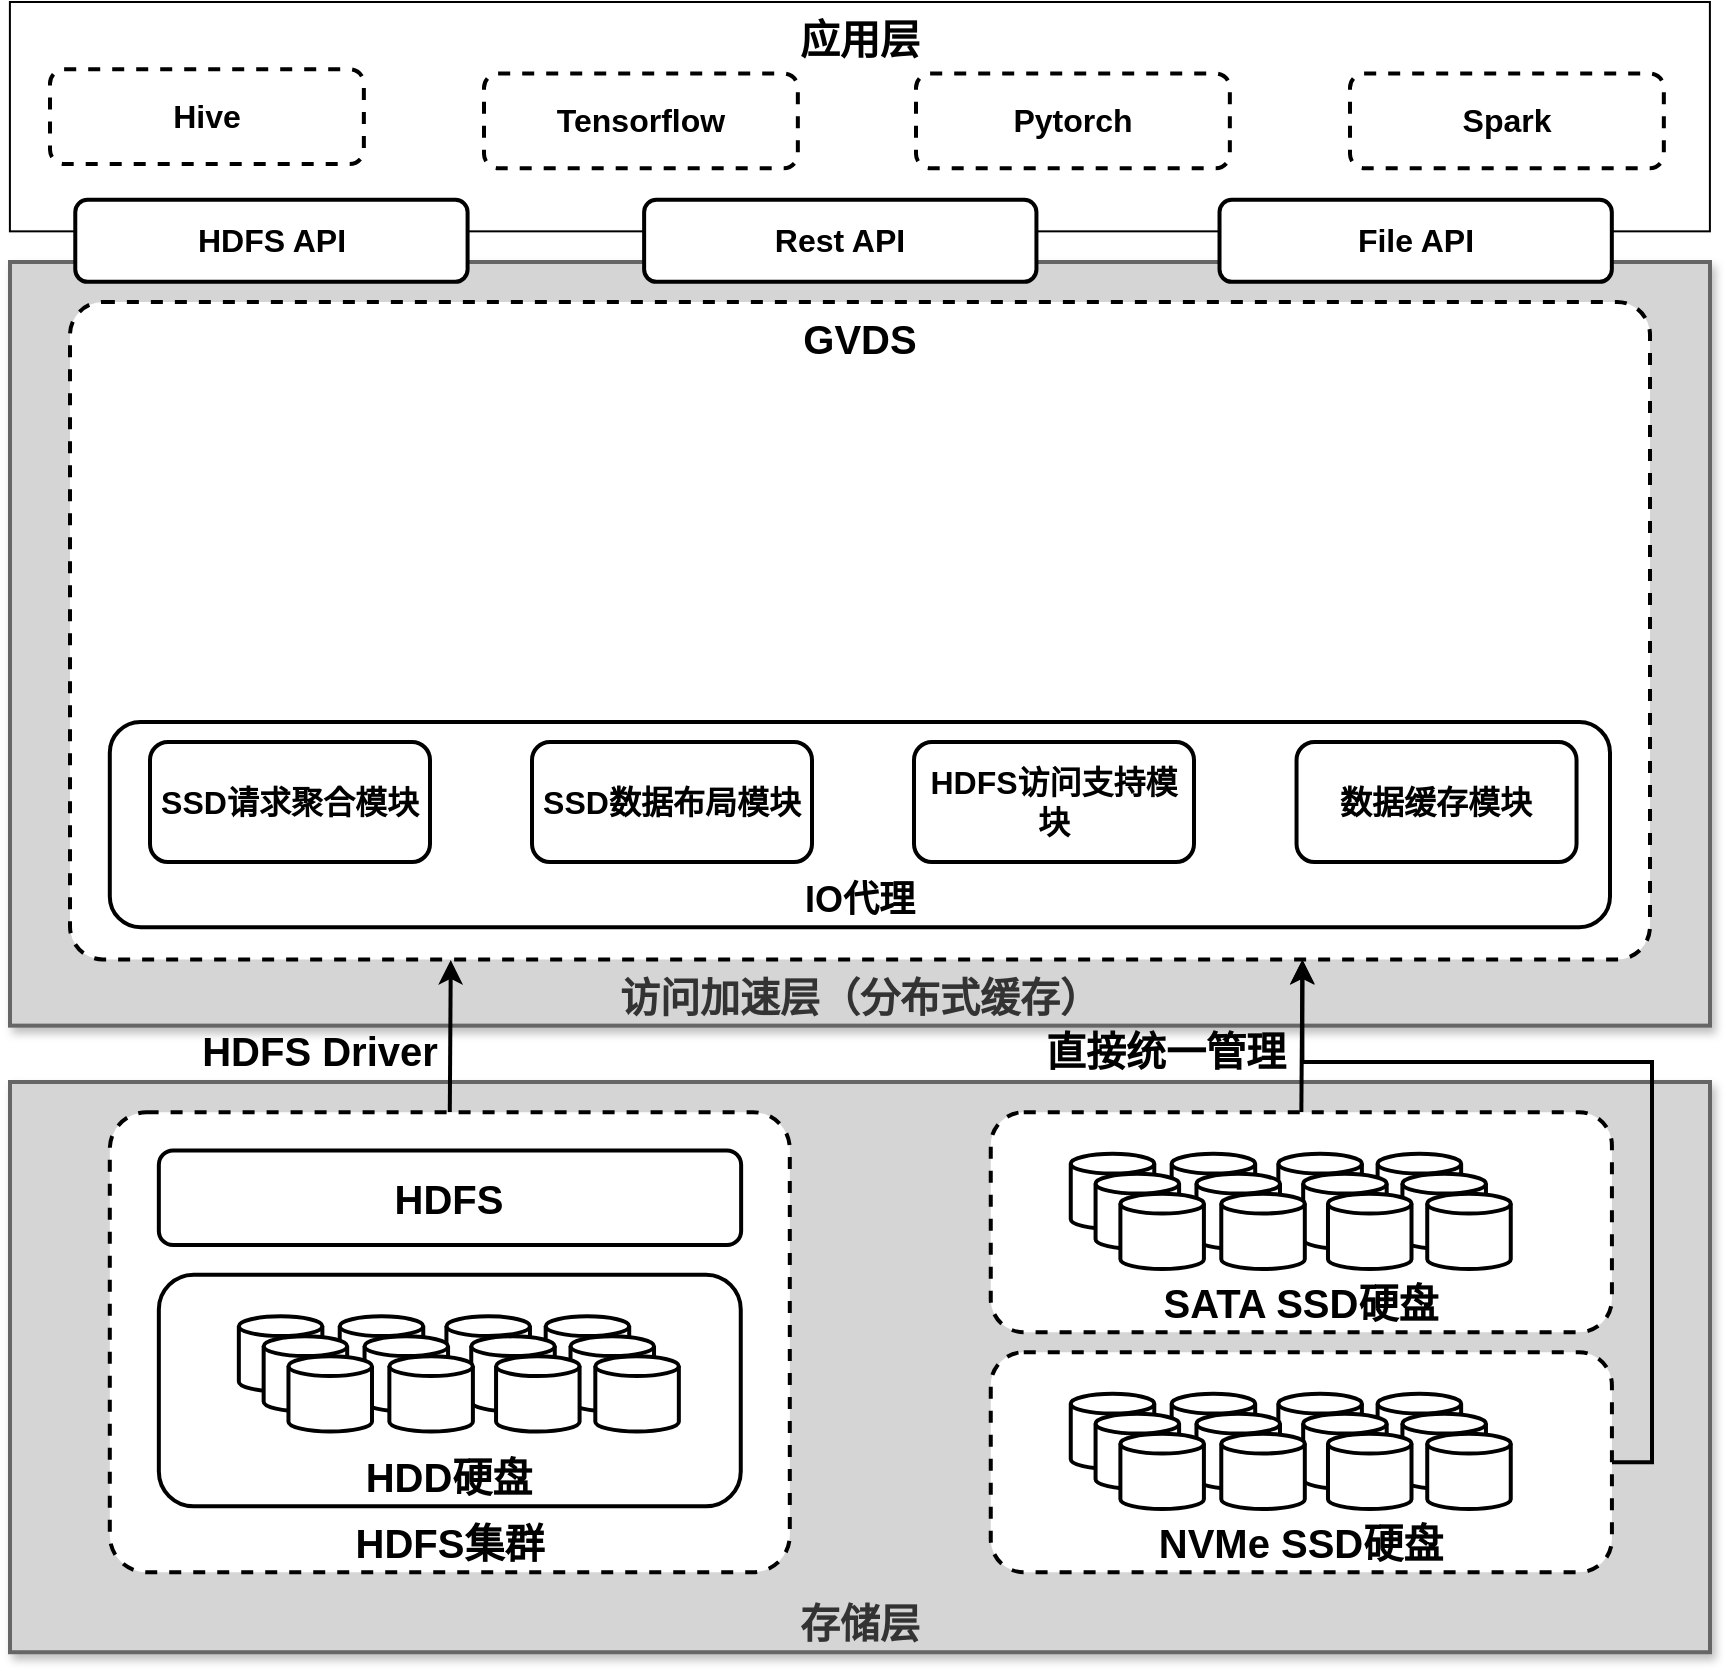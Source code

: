 <mxfile version="21.1.8" type="github" pages="2">
  <diagram name="第 1 页" id="V5qyhKJIOjs26UayRM4P">
    <mxGraphModel dx="1158" dy="656" grid="1" gridSize="10" guides="1" tooltips="1" connect="1" arrows="1" fold="1" page="1" pageScale="1" pageWidth="827" pageHeight="1169" math="0" shadow="0">
      <root>
        <mxCell id="0" />
        <mxCell id="1" parent="0" />
        <mxCell id="jQg1hgdDC3ih42DCYJJK-1" value="应用层" style="rounded=0;whiteSpace=wrap;html=1;align=center;spacingLeft=0;spacingRight=0;verticalAlign=top;fontSize=20;fontStyle=1" parent="1" vertex="1">
          <mxGeometry x="159.95" y="60" width="850" height="114.67" as="geometry" />
        </mxCell>
        <mxCell id="jQg1hgdDC3ih42DCYJJK-3" value="访问加速层（分布式缓存）" style="rounded=0;whiteSpace=wrap;html=1;align=center;spacingLeft=0;spacingRight=0;fontStyle=1;fontSize=20;verticalAlign=bottom;strokeWidth=2;fillColor=#d5d5d5;strokeColor=#666666;fontColor=#333333;shadow=1;" parent="1" vertex="1">
          <mxGeometry x="160" y="189.999" width="850" height="381.822" as="geometry" />
        </mxCell>
        <mxCell id="jQg1hgdDC3ih42DCYJJK-2" value="HDFS API" style="rounded=1;whiteSpace=wrap;html=1;fontSize=16;strokeWidth=2;fontStyle=1;" parent="1" vertex="1">
          <mxGeometry x="192.642" y="158.889" width="196.154" height="41.022" as="geometry" />
        </mxCell>
        <mxCell id="jQg1hgdDC3ih42DCYJJK-4" value="Rest API" style="rounded=1;whiteSpace=wrap;html=1;fontSize=16;strokeWidth=2;fontStyle=1;" parent="1" vertex="1">
          <mxGeometry x="477.065" y="158.889" width="196.154" height="41.022" as="geometry" />
        </mxCell>
        <mxCell id="jQg1hgdDC3ih42DCYJJK-5" value="File API" style="rounded=1;whiteSpace=wrap;html=1;fontSize=16;strokeWidth=2;fontStyle=1;" parent="1" vertex="1">
          <mxGeometry x="764.758" y="158.889" width="196.154" height="41.022" as="geometry" />
        </mxCell>
        <mxCell id="jQg1hgdDC3ih42DCYJJK-7" value="Tensorflow" style="rounded=1;whiteSpace=wrap;html=1;fontSize=16;strokeWidth=2;fontStyle=1;dashed=1;" parent="1" vertex="1">
          <mxGeometry x="397" y="95.778" width="156.923" height="47.333" as="geometry" />
        </mxCell>
        <mxCell id="jQg1hgdDC3ih42DCYJJK-8" value="Pytorch" style="rounded=1;whiteSpace=wrap;html=1;fontSize=16;strokeWidth=2;fontStyle=1;dashed=1;" parent="1" vertex="1">
          <mxGeometry x="613" y="95.778" width="156.923" height="47.333" as="geometry" />
        </mxCell>
        <mxCell id="jQg1hgdDC3ih42DCYJJK-9" value="Spark" style="rounded=1;whiteSpace=wrap;html=1;fontSize=16;strokeWidth=2;fontStyle=1;dashed=1;" parent="1" vertex="1">
          <mxGeometry x="829.996" y="95.778" width="156.923" height="47.333" as="geometry" />
        </mxCell>
        <mxCell id="jQg1hgdDC3ih42DCYJJK-11" value="GVDS" style="rounded=1;whiteSpace=wrap;html=1;verticalAlign=top;arcSize=5;fontSize=20;fontStyle=1;strokeWidth=2;dashed=1;" parent="1" vertex="1">
          <mxGeometry x="190" y="210" width="790" height="328.69" as="geometry" />
        </mxCell>
        <mxCell id="jQg1hgdDC3ih42DCYJJK-12" value="存储层" style="rounded=0;whiteSpace=wrap;html=1;align=center;spacingLeft=0;spacingRight=0;strokeWidth=2;fontSize=20;verticalAlign=bottom;fontStyle=1;fillColor=#d5d5d5;fontColor=#333333;strokeColor=#666666;shadow=1;" parent="1" vertex="1">
          <mxGeometry x="160" y="600" width="850" height="285.11" as="geometry" />
        </mxCell>
        <mxCell id="jQg1hgdDC3ih42DCYJJK-45" value="IO代理" style="rounded=1;whiteSpace=wrap;html=1;align=center;verticalAlign=bottom;fontSize=18;fontStyle=1;strokeWidth=2;" parent="1" vertex="1">
          <mxGeometry x="209.9" y="420" width="750.1" height="102.58" as="geometry" />
        </mxCell>
        <mxCell id="jQg1hgdDC3ih42DCYJJK-46" value="SSD请求聚合模块" style="rounded=1;whiteSpace=wrap;html=1;fontSize=16;strokeWidth=2;fontStyle=1" parent="1" vertex="1">
          <mxGeometry x="230" y="430" width="140" height="60" as="geometry" />
        </mxCell>
        <mxCell id="-At3PYuF0KrDZBZnmQ1B-49" style="rounded=0;orthogonalLoop=1;jettySize=auto;html=1;exitX=0.5;exitY=0;exitDx=0;exitDy=0;entryX=0.78;entryY=1.001;entryDx=0;entryDy=0;entryPerimeter=0;strokeWidth=2;" edge="1" parent="1" source="jQg1hgdDC3ih42DCYJJK-27" target="jQg1hgdDC3ih42DCYJJK-11">
          <mxGeometry relative="1" as="geometry" />
        </mxCell>
        <mxCell id="jQg1hgdDC3ih42DCYJJK-27" value="SATA SSD硬盘" style="rounded=1;whiteSpace=wrap;html=1;dashed=1;fillColor=default;verticalAlign=bottom;align=center;strokeWidth=2;fontSize=20;fontStyle=1" parent="1" vertex="1">
          <mxGeometry x="650.38" y="615.11" width="310.58" height="110" as="geometry" />
        </mxCell>
        <mxCell id="-At3PYuF0KrDZBZnmQ1B-13" value="" style="group" vertex="1" connectable="0" parent="1">
          <mxGeometry x="690.38" y="635.9" width="220" height="57.61" as="geometry" />
        </mxCell>
        <mxCell id="jQg1hgdDC3ih42DCYJJK-37" value="" style="shape=cylinder3;whiteSpace=wrap;html=1;boundedLbl=1;backgroundOutline=1;size=4.924;strokeWidth=2;" parent="-At3PYuF0KrDZBZnmQ1B-13" vertex="1">
          <mxGeometry width="41.762" height="37.61" as="geometry" />
        </mxCell>
        <mxCell id="-At3PYuF0KrDZBZnmQ1B-2" value="" style="shape=cylinder3;whiteSpace=wrap;html=1;boundedLbl=1;backgroundOutline=1;size=4.924;strokeWidth=2;" vertex="1" parent="-At3PYuF0KrDZBZnmQ1B-13">
          <mxGeometry x="50.447" width="41.762" height="37.61" as="geometry" />
        </mxCell>
        <mxCell id="-At3PYuF0KrDZBZnmQ1B-3" value="" style="shape=cylinder3;whiteSpace=wrap;html=1;boundedLbl=1;backgroundOutline=1;size=4.924;strokeWidth=2;" vertex="1" parent="-At3PYuF0KrDZBZnmQ1B-13">
          <mxGeometry x="103.797" width="41.762" height="37.61" as="geometry" />
        </mxCell>
        <mxCell id="-At3PYuF0KrDZBZnmQ1B-4" value="" style="shape=cylinder3;whiteSpace=wrap;html=1;boundedLbl=1;backgroundOutline=1;size=4.924;strokeWidth=2;" vertex="1" parent="-At3PYuF0KrDZBZnmQ1B-13">
          <mxGeometry x="153.424" width="41.762" height="37.61" as="geometry" />
        </mxCell>
        <mxCell id="-At3PYuF0KrDZBZnmQ1B-5" value="" style="shape=cylinder3;whiteSpace=wrap;html=1;boundedLbl=1;backgroundOutline=1;size=4.924;strokeWidth=2;" vertex="1" parent="-At3PYuF0KrDZBZnmQ1B-13">
          <mxGeometry x="12.407" y="10.0" width="41.762" height="37.61" as="geometry" />
        </mxCell>
        <mxCell id="-At3PYuF0KrDZBZnmQ1B-6" value="" style="shape=cylinder3;whiteSpace=wrap;html=1;boundedLbl=1;backgroundOutline=1;size=4.924;strokeWidth=2;" vertex="1" parent="-At3PYuF0KrDZBZnmQ1B-13">
          <mxGeometry x="62.854" y="10.0" width="41.762" height="37.61" as="geometry" />
        </mxCell>
        <mxCell id="-At3PYuF0KrDZBZnmQ1B-7" value="" style="shape=cylinder3;whiteSpace=wrap;html=1;boundedLbl=1;backgroundOutline=1;size=4.924;strokeWidth=2;" vertex="1" parent="-At3PYuF0KrDZBZnmQ1B-13">
          <mxGeometry x="116.203" y="10.0" width="41.762" height="37.61" as="geometry" />
        </mxCell>
        <mxCell id="-At3PYuF0KrDZBZnmQ1B-8" value="" style="shape=cylinder3;whiteSpace=wrap;html=1;boundedLbl=1;backgroundOutline=1;size=4.924;strokeWidth=2;" vertex="1" parent="-At3PYuF0KrDZBZnmQ1B-13">
          <mxGeometry x="165.831" y="10.0" width="41.762" height="37.61" as="geometry" />
        </mxCell>
        <mxCell id="-At3PYuF0KrDZBZnmQ1B-9" value="" style="shape=cylinder3;whiteSpace=wrap;html=1;boundedLbl=1;backgroundOutline=1;size=4.924;strokeWidth=2;" vertex="1" parent="-At3PYuF0KrDZBZnmQ1B-13">
          <mxGeometry x="24.814" y="20.0" width="41.762" height="37.61" as="geometry" />
        </mxCell>
        <mxCell id="-At3PYuF0KrDZBZnmQ1B-10" value="" style="shape=cylinder3;whiteSpace=wrap;html=1;boundedLbl=1;backgroundOutline=1;size=4.924;strokeWidth=2;" vertex="1" parent="-At3PYuF0KrDZBZnmQ1B-13">
          <mxGeometry x="75.261" y="20.0" width="41.762" height="37.61" as="geometry" />
        </mxCell>
        <mxCell id="-At3PYuF0KrDZBZnmQ1B-11" value="" style="shape=cylinder3;whiteSpace=wrap;html=1;boundedLbl=1;backgroundOutline=1;size=4.924;strokeWidth=2;" vertex="1" parent="-At3PYuF0KrDZBZnmQ1B-13">
          <mxGeometry x="128.61" y="20.0" width="41.762" height="37.61" as="geometry" />
        </mxCell>
        <mxCell id="-At3PYuF0KrDZBZnmQ1B-12" value="" style="shape=cylinder3;whiteSpace=wrap;html=1;boundedLbl=1;backgroundOutline=1;size=4.924;strokeWidth=2;" vertex="1" parent="-At3PYuF0KrDZBZnmQ1B-13">
          <mxGeometry x="178.238" y="20.0" width="41.762" height="37.61" as="geometry" />
        </mxCell>
        <mxCell id="-At3PYuF0KrDZBZnmQ1B-50" style="edgeStyle=orthogonalEdgeStyle;rounded=0;orthogonalLoop=1;jettySize=auto;html=1;exitX=1;exitY=0.5;exitDx=0;exitDy=0;entryX=0.78;entryY=1;entryDx=0;entryDy=0;entryPerimeter=0;strokeWidth=2;" edge="1" parent="1" source="-At3PYuF0KrDZBZnmQ1B-32" target="jQg1hgdDC3ih42DCYJJK-11">
          <mxGeometry relative="1" as="geometry">
            <Array as="points">
              <mxPoint x="981" y="790" />
              <mxPoint x="981" y="590" />
              <mxPoint x="806" y="590" />
            </Array>
          </mxGeometry>
        </mxCell>
        <mxCell id="-At3PYuF0KrDZBZnmQ1B-32" value="NVMe SSD硬盘" style="rounded=1;whiteSpace=wrap;html=1;dashed=1;fillColor=default;verticalAlign=bottom;align=center;strokeWidth=2;fontSize=20;fontStyle=1" vertex="1" parent="1">
          <mxGeometry x="650.38" y="735.11" width="310.58" height="110" as="geometry" />
        </mxCell>
        <mxCell id="-At3PYuF0KrDZBZnmQ1B-33" value="" style="group" vertex="1" connectable="0" parent="1">
          <mxGeometry x="690.38" y="755.9" width="220" height="57.61" as="geometry" />
        </mxCell>
        <mxCell id="-At3PYuF0KrDZBZnmQ1B-34" value="" style="shape=cylinder3;whiteSpace=wrap;html=1;boundedLbl=1;backgroundOutline=1;size=4.924;strokeWidth=2;" vertex="1" parent="-At3PYuF0KrDZBZnmQ1B-33">
          <mxGeometry width="41.762" height="37.61" as="geometry" />
        </mxCell>
        <mxCell id="-At3PYuF0KrDZBZnmQ1B-35" value="" style="shape=cylinder3;whiteSpace=wrap;html=1;boundedLbl=1;backgroundOutline=1;size=4.924;strokeWidth=2;" vertex="1" parent="-At3PYuF0KrDZBZnmQ1B-33">
          <mxGeometry x="50.447" width="41.762" height="37.61" as="geometry" />
        </mxCell>
        <mxCell id="-At3PYuF0KrDZBZnmQ1B-36" value="" style="shape=cylinder3;whiteSpace=wrap;html=1;boundedLbl=1;backgroundOutline=1;size=4.924;strokeWidth=2;" vertex="1" parent="-At3PYuF0KrDZBZnmQ1B-33">
          <mxGeometry x="103.797" width="41.762" height="37.61" as="geometry" />
        </mxCell>
        <mxCell id="-At3PYuF0KrDZBZnmQ1B-37" value="" style="shape=cylinder3;whiteSpace=wrap;html=1;boundedLbl=1;backgroundOutline=1;size=4.924;strokeWidth=2;" vertex="1" parent="-At3PYuF0KrDZBZnmQ1B-33">
          <mxGeometry x="153.424" width="41.762" height="37.61" as="geometry" />
        </mxCell>
        <mxCell id="-At3PYuF0KrDZBZnmQ1B-38" value="" style="shape=cylinder3;whiteSpace=wrap;html=1;boundedLbl=1;backgroundOutline=1;size=4.924;strokeWidth=2;" vertex="1" parent="-At3PYuF0KrDZBZnmQ1B-33">
          <mxGeometry x="12.407" y="10.0" width="41.762" height="37.61" as="geometry" />
        </mxCell>
        <mxCell id="-At3PYuF0KrDZBZnmQ1B-39" value="" style="shape=cylinder3;whiteSpace=wrap;html=1;boundedLbl=1;backgroundOutline=1;size=4.924;strokeWidth=2;" vertex="1" parent="-At3PYuF0KrDZBZnmQ1B-33">
          <mxGeometry x="62.854" y="10.0" width="41.762" height="37.61" as="geometry" />
        </mxCell>
        <mxCell id="-At3PYuF0KrDZBZnmQ1B-40" value="" style="shape=cylinder3;whiteSpace=wrap;html=1;boundedLbl=1;backgroundOutline=1;size=4.924;strokeWidth=2;" vertex="1" parent="-At3PYuF0KrDZBZnmQ1B-33">
          <mxGeometry x="116.203" y="10.0" width="41.762" height="37.61" as="geometry" />
        </mxCell>
        <mxCell id="-At3PYuF0KrDZBZnmQ1B-41" value="" style="shape=cylinder3;whiteSpace=wrap;html=1;boundedLbl=1;backgroundOutline=1;size=4.924;strokeWidth=2;" vertex="1" parent="-At3PYuF0KrDZBZnmQ1B-33">
          <mxGeometry x="165.831" y="10.0" width="41.762" height="37.61" as="geometry" />
        </mxCell>
        <mxCell id="-At3PYuF0KrDZBZnmQ1B-42" value="" style="shape=cylinder3;whiteSpace=wrap;html=1;boundedLbl=1;backgroundOutline=1;size=4.924;strokeWidth=2;" vertex="1" parent="-At3PYuF0KrDZBZnmQ1B-33">
          <mxGeometry x="24.814" y="20.0" width="41.762" height="37.61" as="geometry" />
        </mxCell>
        <mxCell id="-At3PYuF0KrDZBZnmQ1B-43" value="" style="shape=cylinder3;whiteSpace=wrap;html=1;boundedLbl=1;backgroundOutline=1;size=4.924;strokeWidth=2;" vertex="1" parent="-At3PYuF0KrDZBZnmQ1B-33">
          <mxGeometry x="75.261" y="20.0" width="41.762" height="37.61" as="geometry" />
        </mxCell>
        <mxCell id="-At3PYuF0KrDZBZnmQ1B-44" value="" style="shape=cylinder3;whiteSpace=wrap;html=1;boundedLbl=1;backgroundOutline=1;size=4.924;strokeWidth=2;" vertex="1" parent="-At3PYuF0KrDZBZnmQ1B-33">
          <mxGeometry x="128.61" y="20.0" width="41.762" height="37.61" as="geometry" />
        </mxCell>
        <mxCell id="-At3PYuF0KrDZBZnmQ1B-45" value="" style="shape=cylinder3;whiteSpace=wrap;html=1;boundedLbl=1;backgroundOutline=1;size=4.924;strokeWidth=2;" vertex="1" parent="-At3PYuF0KrDZBZnmQ1B-33">
          <mxGeometry x="178.238" y="20.0" width="41.762" height="37.61" as="geometry" />
        </mxCell>
        <mxCell id="-At3PYuF0KrDZBZnmQ1B-47" style="rounded=0;orthogonalLoop=1;jettySize=auto;html=1;exitX=0.5;exitY=0;exitDx=0;exitDy=0;entryX=0.241;entryY=1.001;entryDx=0;entryDy=0;entryPerimeter=0;strokeWidth=2;" edge="1" parent="1" source="-At3PYuF0KrDZBZnmQ1B-14" target="jQg1hgdDC3ih42DCYJJK-11">
          <mxGeometry relative="1" as="geometry" />
        </mxCell>
        <mxCell id="-At3PYuF0KrDZBZnmQ1B-14" value="HDFS集群" style="rounded=1;whiteSpace=wrap;html=1;dashed=1;fillColor=default;verticalAlign=bottom;align=center;strokeWidth=2;fontSize=20;fontStyle=1;arcSize=8;" vertex="1" parent="1">
          <mxGeometry x="209.9" y="615.11" width="340" height="230" as="geometry" />
        </mxCell>
        <mxCell id="jQg1hgdDC3ih42DCYJJK-35" value="HDFS" style="rounded=1;whiteSpace=wrap;html=1;fontSize=20;fontStyle=1;strokeWidth=2;" parent="1" vertex="1">
          <mxGeometry x="234.42" y="634.22" width="291.15" height="47.33" as="geometry" />
        </mxCell>
        <mxCell id="-At3PYuF0KrDZBZnmQ1B-15" value="HDD硬盘" style="rounded=1;whiteSpace=wrap;html=1;fillColor=default;verticalAlign=bottom;align=center;strokeWidth=2;fontSize=20;fontStyle=1" vertex="1" parent="1">
          <mxGeometry x="234.42" y="696.38" width="290.96" height="115.79" as="geometry" />
        </mxCell>
        <mxCell id="-At3PYuF0KrDZBZnmQ1B-16" value="" style="group" vertex="1" connectable="0" parent="1">
          <mxGeometry x="274.42" y="717.17" width="220" height="57.61" as="geometry" />
        </mxCell>
        <mxCell id="-At3PYuF0KrDZBZnmQ1B-17" value="" style="shape=cylinder3;whiteSpace=wrap;html=1;boundedLbl=1;backgroundOutline=1;size=4.924;strokeWidth=2;" vertex="1" parent="-At3PYuF0KrDZBZnmQ1B-16">
          <mxGeometry width="41.762" height="37.61" as="geometry" />
        </mxCell>
        <mxCell id="-At3PYuF0KrDZBZnmQ1B-18" value="" style="shape=cylinder3;whiteSpace=wrap;html=1;boundedLbl=1;backgroundOutline=1;size=4.924;strokeWidth=2;" vertex="1" parent="-At3PYuF0KrDZBZnmQ1B-16">
          <mxGeometry x="50.447" width="41.762" height="37.61" as="geometry" />
        </mxCell>
        <mxCell id="-At3PYuF0KrDZBZnmQ1B-19" value="" style="shape=cylinder3;whiteSpace=wrap;html=1;boundedLbl=1;backgroundOutline=1;size=4.924;strokeWidth=2;" vertex="1" parent="-At3PYuF0KrDZBZnmQ1B-16">
          <mxGeometry x="103.797" width="41.762" height="37.61" as="geometry" />
        </mxCell>
        <mxCell id="-At3PYuF0KrDZBZnmQ1B-20" value="" style="shape=cylinder3;whiteSpace=wrap;html=1;boundedLbl=1;backgroundOutline=1;size=4.924;strokeWidth=2;" vertex="1" parent="-At3PYuF0KrDZBZnmQ1B-16">
          <mxGeometry x="153.424" width="41.762" height="37.61" as="geometry" />
        </mxCell>
        <mxCell id="-At3PYuF0KrDZBZnmQ1B-21" value="" style="shape=cylinder3;whiteSpace=wrap;html=1;boundedLbl=1;backgroundOutline=1;size=4.924;strokeWidth=2;" vertex="1" parent="-At3PYuF0KrDZBZnmQ1B-16">
          <mxGeometry x="12.407" y="10.0" width="41.762" height="37.61" as="geometry" />
        </mxCell>
        <mxCell id="-At3PYuF0KrDZBZnmQ1B-22" value="" style="shape=cylinder3;whiteSpace=wrap;html=1;boundedLbl=1;backgroundOutline=1;size=4.924;strokeWidth=2;" vertex="1" parent="-At3PYuF0KrDZBZnmQ1B-16">
          <mxGeometry x="62.854" y="10.0" width="41.762" height="37.61" as="geometry" />
        </mxCell>
        <mxCell id="-At3PYuF0KrDZBZnmQ1B-23" value="" style="shape=cylinder3;whiteSpace=wrap;html=1;boundedLbl=1;backgroundOutline=1;size=4.924;strokeWidth=2;" vertex="1" parent="-At3PYuF0KrDZBZnmQ1B-16">
          <mxGeometry x="116.203" y="10.0" width="41.762" height="37.61" as="geometry" />
        </mxCell>
        <mxCell id="-At3PYuF0KrDZBZnmQ1B-24" value="" style="shape=cylinder3;whiteSpace=wrap;html=1;boundedLbl=1;backgroundOutline=1;size=4.924;strokeWidth=2;" vertex="1" parent="-At3PYuF0KrDZBZnmQ1B-16">
          <mxGeometry x="165.831" y="10.0" width="41.762" height="37.61" as="geometry" />
        </mxCell>
        <mxCell id="-At3PYuF0KrDZBZnmQ1B-25" value="" style="shape=cylinder3;whiteSpace=wrap;html=1;boundedLbl=1;backgroundOutline=1;size=4.924;strokeWidth=2;" vertex="1" parent="-At3PYuF0KrDZBZnmQ1B-16">
          <mxGeometry x="24.814" y="20.0" width="41.762" height="37.61" as="geometry" />
        </mxCell>
        <mxCell id="-At3PYuF0KrDZBZnmQ1B-26" value="" style="shape=cylinder3;whiteSpace=wrap;html=1;boundedLbl=1;backgroundOutline=1;size=4.924;strokeWidth=2;" vertex="1" parent="-At3PYuF0KrDZBZnmQ1B-16">
          <mxGeometry x="75.261" y="20.0" width="41.762" height="37.61" as="geometry" />
        </mxCell>
        <mxCell id="-At3PYuF0KrDZBZnmQ1B-27" value="" style="shape=cylinder3;whiteSpace=wrap;html=1;boundedLbl=1;backgroundOutline=1;size=4.924;strokeWidth=2;" vertex="1" parent="-At3PYuF0KrDZBZnmQ1B-16">
          <mxGeometry x="128.61" y="20.0" width="41.762" height="37.61" as="geometry" />
        </mxCell>
        <mxCell id="-At3PYuF0KrDZBZnmQ1B-28" value="" style="shape=cylinder3;whiteSpace=wrap;html=1;boundedLbl=1;backgroundOutline=1;size=4.924;strokeWidth=2;" vertex="1" parent="-At3PYuF0KrDZBZnmQ1B-16">
          <mxGeometry x="178.238" y="20.0" width="41.762" height="37.61" as="geometry" />
        </mxCell>
        <mxCell id="-At3PYuF0KrDZBZnmQ1B-48" value="HDFS Driver" style="text;html=1;strokeColor=none;fillColor=none;align=center;verticalAlign=middle;whiteSpace=wrap;rounded=0;fontSize=20;fontStyle=1" vertex="1" parent="1">
          <mxGeometry x="250" y="569" width="130" height="30" as="geometry" />
        </mxCell>
        <mxCell id="-At3PYuF0KrDZBZnmQ1B-51" value="直接统一管理" style="text;html=1;strokeColor=none;fillColor=none;align=center;verticalAlign=middle;whiteSpace=wrap;rounded=0;fontSize=20;fontStyle=1" vertex="1" parent="1">
          <mxGeometry x="673.27" y="569" width="130" height="30" as="geometry" />
        </mxCell>
        <mxCell id="osoSYvZ18tmRtloDyJPu-1" value="SSD数据布局模块" style="rounded=1;whiteSpace=wrap;html=1;fontSize=16;strokeWidth=2;fontStyle=1;" vertex="1" parent="1">
          <mxGeometry x="421" y="430" width="140" height="60" as="geometry" />
        </mxCell>
        <mxCell id="osoSYvZ18tmRtloDyJPu-2" value="HDFS访问支持模块" style="rounded=1;whiteSpace=wrap;html=1;fontSize=16;strokeWidth=2;fontStyle=1;" vertex="1" parent="1">
          <mxGeometry x="612" y="430" width="140" height="60" as="geometry" />
        </mxCell>
        <mxCell id="osoSYvZ18tmRtloDyJPu-3" value="数据缓存模块" style="rounded=1;whiteSpace=wrap;html=1;fontSize=16;strokeWidth=2;fontStyle=1;" vertex="1" parent="1">
          <mxGeometry x="803.27" y="430" width="140" height="60" as="geometry" />
        </mxCell>
        <mxCell id="osoSYvZ18tmRtloDyJPu-4" value="Hive" style="rounded=1;whiteSpace=wrap;html=1;fontSize=16;strokeWidth=2;fontStyle=1;dashed=1;" vertex="1" parent="1">
          <mxGeometry x="180.003" y="93.668" width="156.923" height="47.333" as="geometry" />
        </mxCell>
      </root>
    </mxGraphModel>
  </diagram>
  <diagram id="oYCu69DqvDMVG0kLzU-T" name="第 2 页">
    <mxGraphModel dx="4507" dy="4655" grid="1" gridSize="10" guides="1" tooltips="1" connect="1" arrows="1" fold="1" page="1" pageScale="1" pageWidth="827" pageHeight="1169" math="0" shadow="0">
      <root>
        <mxCell id="0" />
        <mxCell id="1" parent="0" />
        <mxCell id="G1SgBwISGCRQ8WU3Xe45-1" value="研究目标" style="rounded=1;whiteSpace=wrap;html=1;glass=0;shadow=0;sketch=0;verticalAlign=top;fontStyle=1;spacing=11;fillColor=#DAE3F3;strokeColor=#6c8ebf;fontSize=20;" vertex="1" parent="1">
          <mxGeometry x="-1450" y="-2513.5" width="282" height="460" as="geometry" />
        </mxCell>
        <mxCell id="G1SgBwISGCRQ8WU3Xe45-2" value="&lt;span style=&quot;font-size: 20px;&quot;&gt;研究内容&lt;/span&gt;" style="rounded=1;whiteSpace=wrap;html=1;glass=0;shadow=0;sketch=0;verticalAlign=top;fontStyle=1;spacing=11;fillColor=#DAE3F3;strokeColor=#6c8ebf;fontSize=20;" vertex="1" parent="1">
          <mxGeometry x="-1798" y="-2513.5" width="282" height="460" as="geometry" />
        </mxCell>
        <mxCell id="G1SgBwISGCRQ8WU3Xe45-3" value="&lt;span style=&quot;font-size: 20px;&quot;&gt;关键问题&lt;/span&gt;" style="rounded=1;whiteSpace=wrap;html=1;glass=0;shadow=0;sketch=0;verticalAlign=top;fontStyle=1;spacing=11;fillColor=#DAE3F3;strokeColor=#6c8ebf;fontSize=20;arcSize=8;" vertex="1" parent="1">
          <mxGeometry x="-2240" y="-2513.5" width="380" height="463" as="geometry" />
        </mxCell>
        <mxCell id="G1SgBwISGCRQ8WU3Xe45-4" value="&lt;span style=&quot;font-size: 20px;&quot;&gt;关键问题&lt;/span&gt;" style="rounded=1;whiteSpace=wrap;html=1;glass=0;shadow=0;sketch=0;verticalAlign=top;fontStyle=1;spacing=11;fillColor=#DAE3F3;strokeColor=#6c8ebf;fontSize=20;arcSize=8;" vertex="1" parent="1">
          <mxGeometry x="-2240" y="-2513.5" width="380" height="463" as="geometry" />
        </mxCell>
        <mxCell id="G1SgBwISGCRQ8WU3Xe45-5" value="&lt;span style=&quot;font-size: 20px;&quot;&gt;研究内容&lt;/span&gt;" style="rounded=1;whiteSpace=wrap;html=1;glass=0;shadow=0;sketch=0;verticalAlign=top;fontStyle=1;spacing=11;fillColor=#DAE3F3;strokeColor=#6c8ebf;fontSize=20;" vertex="1" parent="1">
          <mxGeometry x="-1798" y="-2513.5" width="282" height="460" as="geometry" />
        </mxCell>
        <mxCell id="G1SgBwISGCRQ8WU3Xe45-6" value="&lt;div style=&quot;font-size: 21px;&quot;&gt;&lt;b style=&quot;font-size: 21px;&quot;&gt;广域分布式环境中，元数据服务的性能受到广域网络情况的制约&lt;/b&gt;&lt;/div&gt;" style="rounded=1;whiteSpace=wrap;html=1;shadow=1;glass=0;sketch=0;fontSize=21;strokeColor=none;fillColor=#F2F2F2;spacing=5;" vertex="1" parent="1">
          <mxGeometry x="-2220" y="-2402.5" width="107.5" height="275" as="geometry" />
        </mxCell>
        <mxCell id="G1SgBwISGCRQ8WU3Xe45-7" value="研究目标" style="rounded=1;whiteSpace=wrap;html=1;glass=0;shadow=0;sketch=0;verticalAlign=top;fontStyle=1;spacing=11;fillColor=#DAE3F3;strokeColor=#6c8ebf;fontSize=20;" vertex="1" parent="1">
          <mxGeometry x="-1450" y="-2513.5" width="282" height="460" as="geometry" />
        </mxCell>
        <mxCell id="G1SgBwISGCRQ8WU3Xe45-8" style="edgeStyle=orthogonalEdgeStyle;rounded=0;orthogonalLoop=1;jettySize=auto;html=1;exitX=1;exitY=0.5;exitDx=0;exitDy=0;entryX=0;entryY=0.5;entryDx=0;entryDy=0;fontSize=18;strokeWidth=2;" edge="1" parent="1" source="G1SgBwISGCRQ8WU3Xe45-11" target="G1SgBwISGCRQ8WU3Xe45-14">
          <mxGeometry relative="1" as="geometry" />
        </mxCell>
        <mxCell id="G1SgBwISGCRQ8WU3Xe45-9" style="edgeStyle=orthogonalEdgeStyle;rounded=0;orthogonalLoop=1;jettySize=auto;html=1;exitX=1;exitY=0.5;exitDx=0;exitDy=0;entryX=0;entryY=0.5;entryDx=0;entryDy=0;fontSize=18;strokeWidth=2;" edge="1" parent="1" source="G1SgBwISGCRQ8WU3Xe45-11" target="G1SgBwISGCRQ8WU3Xe45-20">
          <mxGeometry relative="1" as="geometry" />
        </mxCell>
        <mxCell id="G1SgBwISGCRQ8WU3Xe45-10" style="edgeStyle=orthogonalEdgeStyle;rounded=0;orthogonalLoop=1;jettySize=auto;html=1;exitX=1;exitY=0.5;exitDx=0;exitDy=0;entryX=0;entryY=0.5;entryDx=0;entryDy=0;fontSize=18;strokeWidth=2;" edge="1" parent="1" source="G1SgBwISGCRQ8WU3Xe45-11" target="G1SgBwISGCRQ8WU3Xe45-17">
          <mxGeometry relative="1" as="geometry" />
        </mxCell>
        <mxCell id="G1SgBwISGCRQ8WU3Xe45-11" value="&lt;div style=&quot;font-size: 21px;&quot;&gt;&lt;b&gt;如何使用大规模广域SSD阵列搭建访问加速层（分布式缓存）提升大数据应用性能&lt;/b&gt;&lt;/div&gt;" style="rounded=1;whiteSpace=wrap;html=1;shadow=1;glass=0;sketch=0;fontSize=21;strokeColor=none;fillColor=#F2F2F2;spacing=5;" vertex="1" parent="1">
          <mxGeometry x="-2220" y="-2402.5" width="107.5" height="275" as="geometry" />
        </mxCell>
        <mxCell id="G1SgBwISGCRQ8WU3Xe45-12" style="edgeStyle=orthogonalEdgeStyle;rounded=0;orthogonalLoop=1;jettySize=auto;html=1;exitX=1;exitY=0.5;exitDx=0;exitDy=0;entryX=0;entryY=0.5;entryDx=0;entryDy=0;fontSize=18;strokeWidth=2;" edge="1" parent="1" source="G1SgBwISGCRQ8WU3Xe45-14" target="G1SgBwISGCRQ8WU3Xe45-22">
          <mxGeometry relative="1" as="geometry" />
        </mxCell>
        <mxCell id="G1SgBwISGCRQ8WU3Xe45-14" value="如何根据SSD硬盘特点实现SSD硬盘的高效操作" style="rounded=1;whiteSpace=wrap;html=1;shadow=1;glass=0;sketch=0;fontSize=18;strokeColor=none;fillColor=#F2F2F2;spacing=5;fontStyle=1" vertex="1" parent="1">
          <mxGeometry x="-2070" y="-2440" width="180" height="80" as="geometry" />
        </mxCell>
        <mxCell id="G1SgBwISGCRQ8WU3Xe45-15" style="edgeStyle=orthogonalEdgeStyle;rounded=0;orthogonalLoop=1;jettySize=auto;html=1;exitX=1;exitY=0.5;exitDx=0;exitDy=0;entryX=0;entryY=0.5;entryDx=0;entryDy=0;fontSize=18;strokeWidth=2;" edge="1" parent="1" source="G1SgBwISGCRQ8WU3Xe45-17" target="G1SgBwISGCRQ8WU3Xe45-24">
          <mxGeometry relative="1" as="geometry" />
        </mxCell>
        <mxCell id="G1SgBwISGCRQ8WU3Xe45-17" value="如何合理聚合异构存储介质和现有分布式文件系统" style="rounded=1;whiteSpace=wrap;html=1;shadow=1;glass=0;sketch=0;fontSize=18;strokeColor=none;fillColor=#F2F2F2;spacing=5;fontStyle=1" vertex="1" parent="1">
          <mxGeometry x="-2070" y="-2305" width="180" height="80" as="geometry" />
        </mxCell>
        <mxCell id="G1SgBwISGCRQ8WU3Xe45-18" style="edgeStyle=orthogonalEdgeStyle;rounded=0;orthogonalLoop=1;jettySize=auto;html=1;exitX=1;exitY=0.5;exitDx=0;exitDy=0;entryX=0;entryY=0.5;entryDx=0;entryDy=0;fontSize=18;strokeWidth=2;" edge="1" parent="1" source="G1SgBwISGCRQ8WU3Xe45-20" target="G1SgBwISGCRQ8WU3Xe45-26">
          <mxGeometry relative="1" as="geometry" />
        </mxCell>
        <mxCell id="G1SgBwISGCRQ8WU3Xe45-20" value="如何实现上层应用无感知的操作协议，实现应用迁移" style="rounded=1;whiteSpace=wrap;html=1;shadow=1;glass=0;sketch=0;fontSize=18;strokeColor=none;fillColor=#F2F2F2;spacing=5;fontStyle=1" vertex="1" parent="1">
          <mxGeometry x="-2070" y="-2170.5" width="180" height="80" as="geometry" />
        </mxCell>
        <mxCell id="G1SgBwISGCRQ8WU3Xe45-21" style="edgeStyle=orthogonalEdgeStyle;rounded=0;orthogonalLoop=1;jettySize=auto;html=1;exitX=1;exitY=0.5;exitDx=0;exitDy=0;entryX=0;entryY=0.5;entryDx=0;entryDy=0;fontSize=18;strokeWidth=2;" edge="1" parent="1" source="G1SgBwISGCRQ8WU3Xe45-22" target="G1SgBwISGCRQ8WU3Xe45-27">
          <mxGeometry relative="1" as="geometry" />
        </mxCell>
        <mxCell id="G1SgBwISGCRQ8WU3Xe45-22" value="研究特定场景下的SSD操作请求聚合策略和控制机制" style="rounded=1;whiteSpace=wrap;html=1;shadow=1;glass=0;sketch=0;fontSize=18;strokeColor=none;fillColor=#F2F2F2;spacing=5;fontStyle=1" vertex="1" parent="1">
          <mxGeometry x="-1766.5" y="-2440" width="220" height="80" as="geometry" />
        </mxCell>
        <mxCell id="G1SgBwISGCRQ8WU3Xe45-23" style="edgeStyle=orthogonalEdgeStyle;rounded=0;orthogonalLoop=1;jettySize=auto;html=1;exitX=1;exitY=0.5;exitDx=0;exitDy=0;entryX=0;entryY=0.5;entryDx=0;entryDy=0;fontSize=18;strokeWidth=2;" edge="1" parent="1" source="G1SgBwISGCRQ8WU3Xe45-24" target="G1SgBwISGCRQ8WU3Xe45-27">
          <mxGeometry relative="1" as="geometry" />
        </mxCell>
        <mxCell id="G1SgBwISGCRQ8WU3Xe45-24" value="研究异构存储介质和现有分布式文件系统的统一抽象方法" style="rounded=1;whiteSpace=wrap;html=1;shadow=1;glass=0;sketch=0;fontSize=18;strokeColor=none;fillColor=#F2F2F2;spacing=5;fontStyle=1" vertex="1" parent="1">
          <mxGeometry x="-1766.5" y="-2305" width="220" height="80" as="geometry" />
        </mxCell>
        <mxCell id="G1SgBwISGCRQ8WU3Xe45-25" style="edgeStyle=orthogonalEdgeStyle;rounded=0;orthogonalLoop=1;jettySize=auto;html=1;exitX=1;exitY=0.5;exitDx=0;exitDy=0;entryX=0;entryY=0.5;entryDx=0;entryDy=0;fontSize=18;strokeWidth=2;" edge="1" parent="1" source="G1SgBwISGCRQ8WU3Xe45-26" target="G1SgBwISGCRQ8WU3Xe45-27">
          <mxGeometry relative="1" as="geometry" />
        </mxCell>
        <mxCell id="G1SgBwISGCRQ8WU3Xe45-26" value="研究不同应用访问协议的统一抽象和简单封装方法" style="rounded=1;whiteSpace=wrap;html=1;shadow=1;glass=0;sketch=0;fontSize=18;strokeColor=none;fillColor=#F2F2F2;spacing=5;fontStyle=1" vertex="1" parent="1">
          <mxGeometry x="-1767" y="-2170.5" width="220" height="80" as="geometry" />
        </mxCell>
        <mxCell id="G1SgBwISGCRQ8WU3Xe45-27" value="&lt;b style=&quot;border-color: var(--border-color);&quot;&gt;针对如何使用大规模广域SSD阵列搭建访问加速层（分布式缓存）提升大数据应用性能的问题，研究广域SSD访问加速层构建方法和关键技术，提升大数据应用吞吐量、降低应用延时。&lt;/b&gt;" style="rounded=1;whiteSpace=wrap;html=1;shadow=1;glass=0;sketch=0;fontSize=21;strokeColor=none;fillColor=#F2F2F2;spacing=5;" vertex="1" parent="1">
          <mxGeometry x="-1424.5" y="-2430" width="231" height="330" as="geometry" />
        </mxCell>
      </root>
    </mxGraphModel>
  </diagram>
</mxfile>
